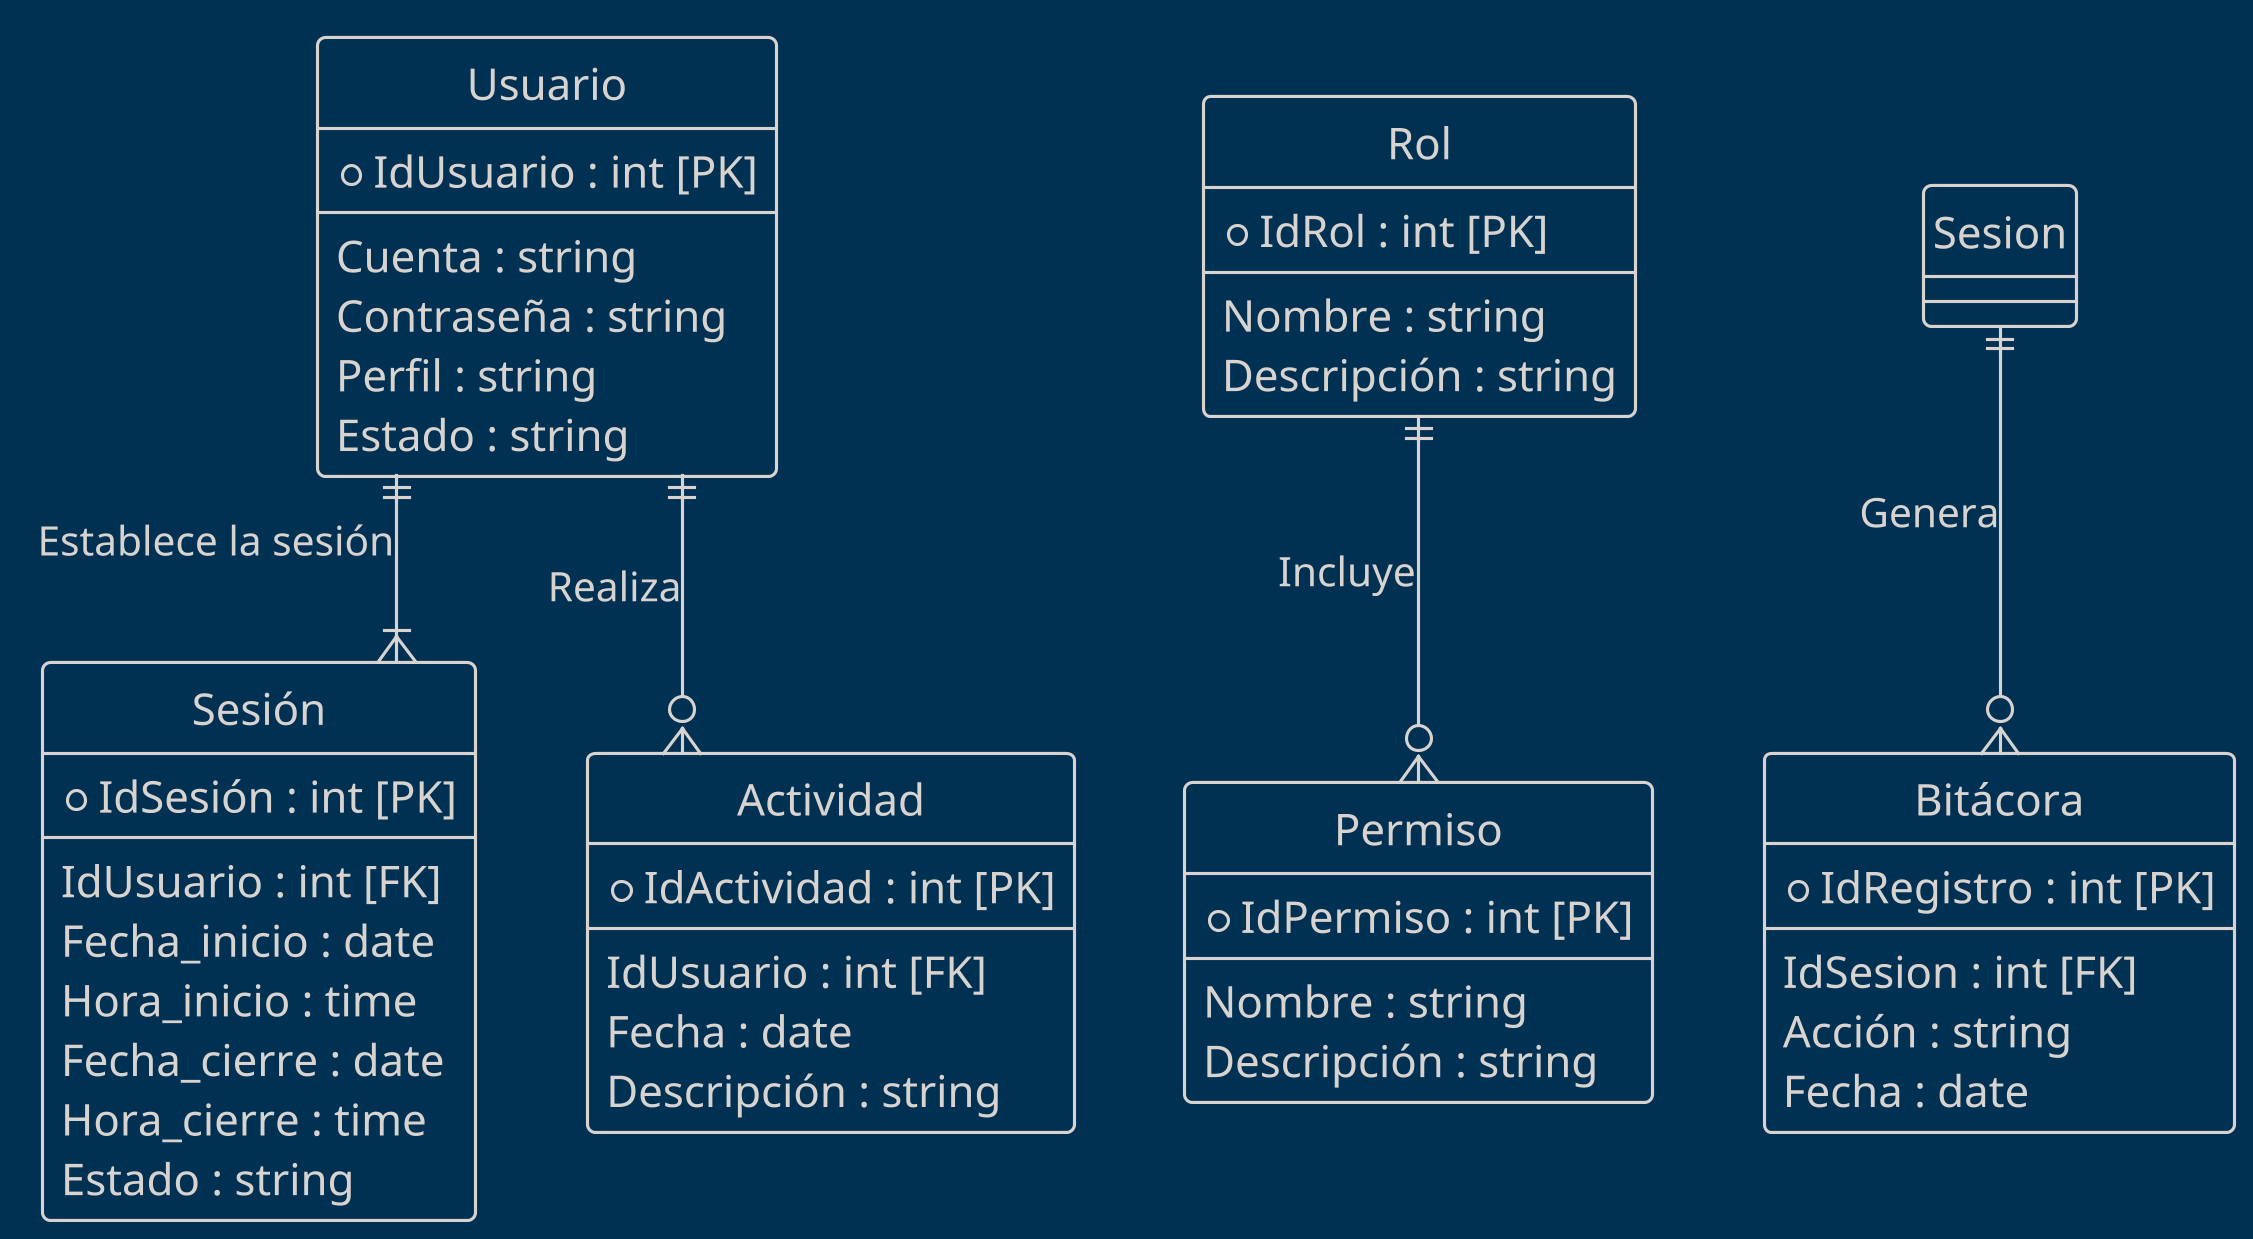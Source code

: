 @startuml 'demo'
!theme blueprint
skinparam dpi 300
skinparam linetype ortho
hide circle

entity "Usuario" {
  *IdUsuario : int [PK]
  --
  Cuenta : string
  Contraseña : string
  Perfil : string
  Estado : string
}
entity "Sesión" {
  *IdSesión : int [PK]
  --
  IdUsuario : int [FK]
  Fecha_inicio : date
  Hora_inicio : time
  Fecha_cierre : date
  Hora_cierre : time
  Estado : string
}
entity "Rol" {
  *IdRol : int [PK]
  --
  Nombre : string
  Descripción : string
}
entity "Permiso" {
  *IdPermiso : int [PK]
  --
  Nombre : string
  Descripción : string
}

entity "Actividad" {
  *IdActividad : int [PK]
  --
  IdUsuario : int [FK]
  Fecha : date
  Descripción : string
}

entity "Bitácora" {
  *IdRegistro : int [PK]
  --
  IdSesion : int [FK]
  Acción : string
  Fecha : date
}
Usuario ||--|{ Sesión : "Establece la sesión"
Usuario ||--o{ Actividad : "Realiza"
Sesion ||--o{ Bitácora : "Genera"
Rol ||--o{ Permiso : "Incluye"
@enduml
